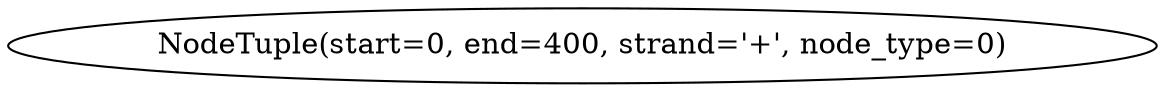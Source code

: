 strict digraph G {
"NodeTuple(start=0, end=400, strand='+', node_type=0)" [scores="[100.0, 100.0, 100.0, 100.0]"];
}
